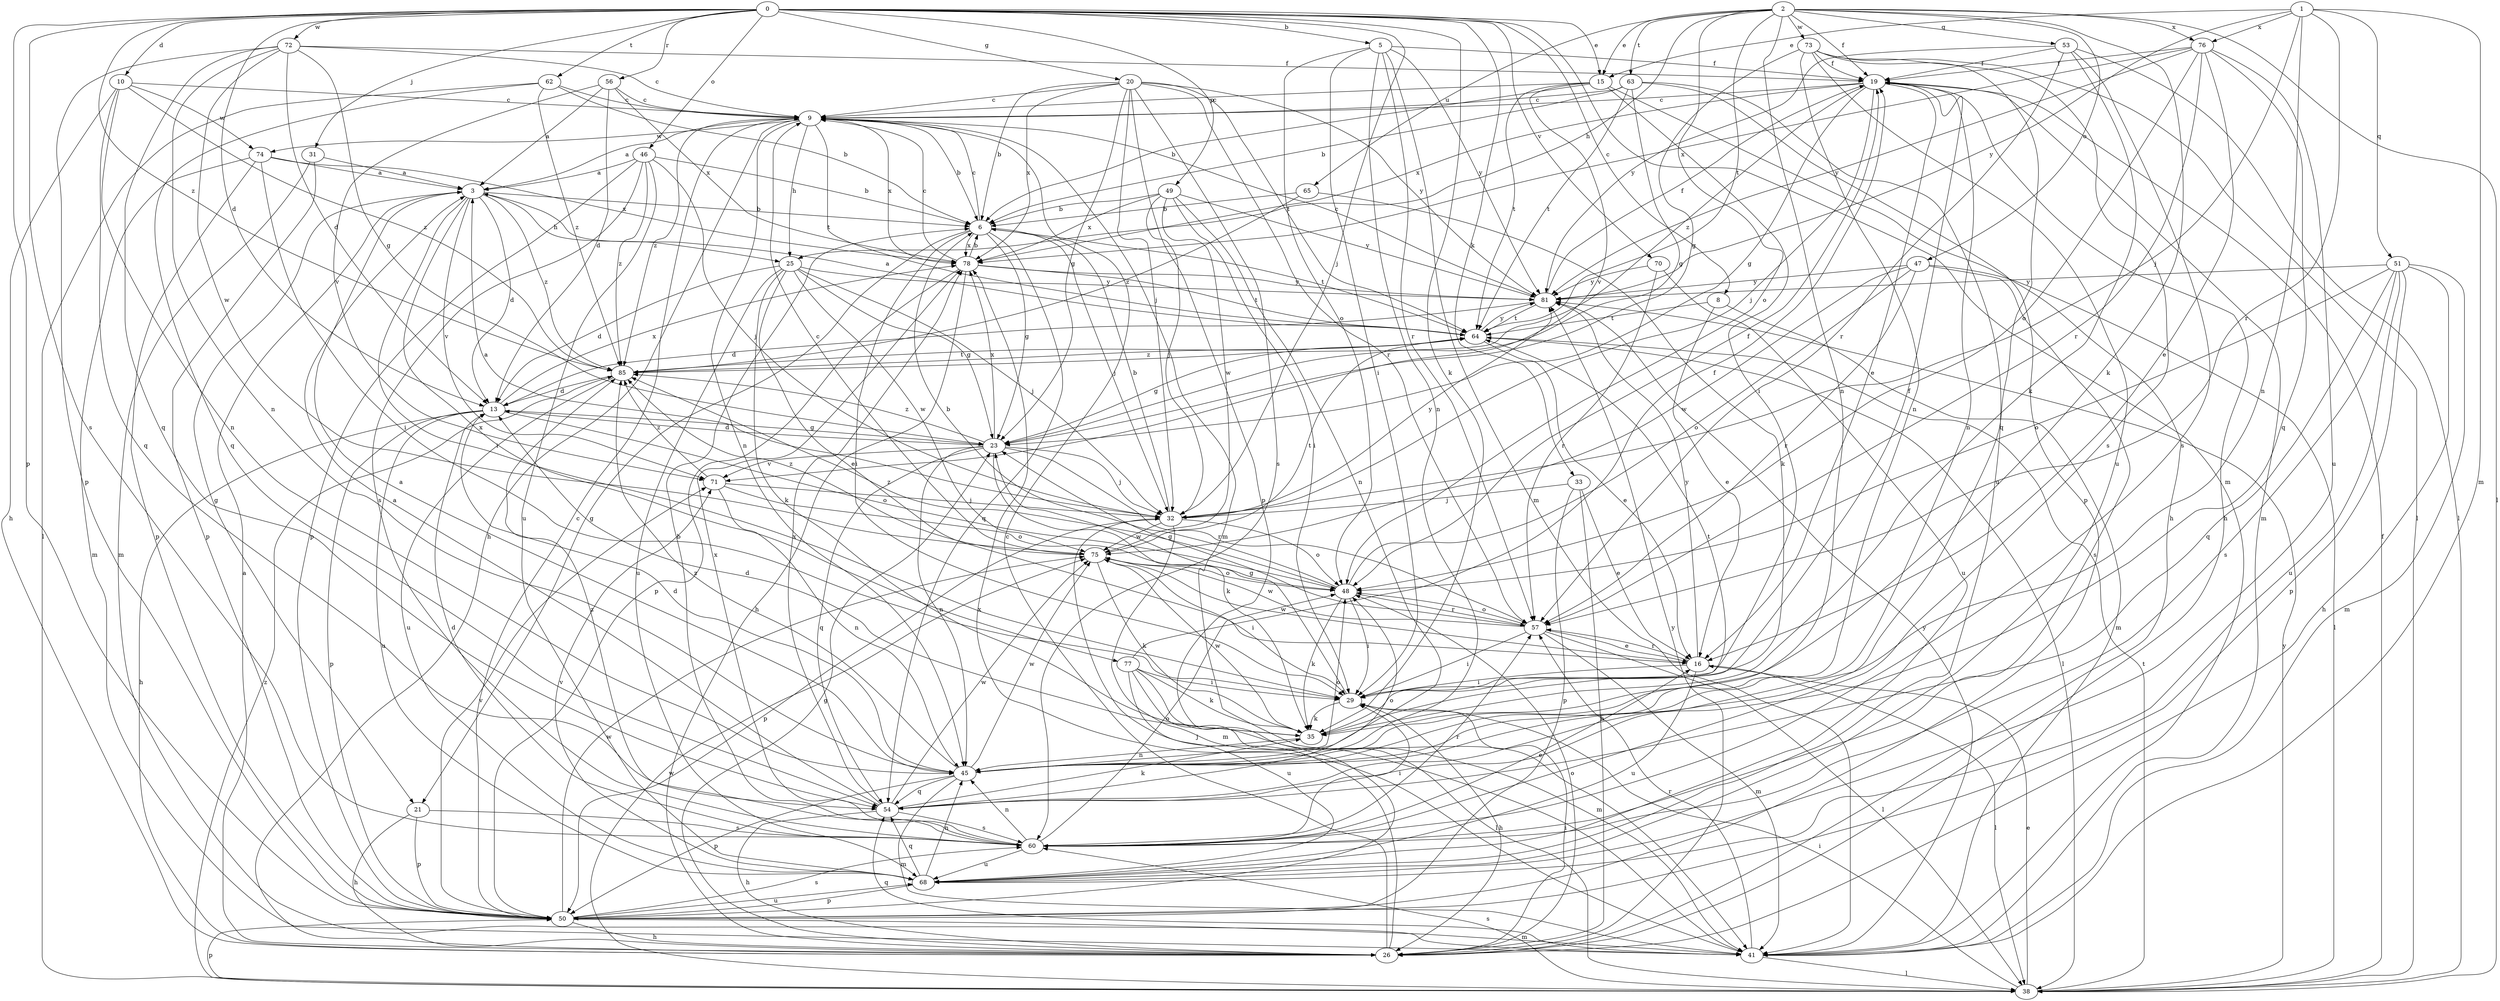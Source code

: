strict digraph  {
0;
1;
2;
3;
5;
6;
8;
9;
10;
13;
15;
16;
19;
20;
21;
23;
25;
26;
29;
31;
32;
33;
35;
38;
41;
45;
46;
47;
48;
49;
50;
51;
53;
54;
56;
57;
60;
62;
63;
64;
65;
68;
70;
71;
72;
73;
74;
75;
76;
77;
78;
81;
85;
0 -> 5  [label=b];
0 -> 8  [label=c];
0 -> 10  [label=d];
0 -> 13  [label=d];
0 -> 15  [label=e];
0 -> 20  [label=g];
0 -> 31  [label=j];
0 -> 32  [label=j];
0 -> 33  [label=k];
0 -> 35  [label=k];
0 -> 41  [label=m];
0 -> 46  [label=o];
0 -> 49  [label=p];
0 -> 50  [label=p];
0 -> 56  [label=r];
0 -> 60  [label=s];
0 -> 62  [label=t];
0 -> 70  [label=v];
0 -> 72  [label=w];
0 -> 85  [label=z];
1 -> 15  [label=e];
1 -> 32  [label=j];
1 -> 41  [label=m];
1 -> 45  [label=n];
1 -> 51  [label=q];
1 -> 57  [label=r];
1 -> 76  [label=x];
1 -> 81  [label=y];
2 -> 15  [label=e];
2 -> 19  [label=f];
2 -> 25  [label=h];
2 -> 35  [label=k];
2 -> 38  [label=l];
2 -> 45  [label=n];
2 -> 47  [label=o];
2 -> 48  [label=o];
2 -> 53  [label=q];
2 -> 63  [label=t];
2 -> 64  [label=t];
2 -> 65  [label=u];
2 -> 73  [label=w];
2 -> 76  [label=x];
3 -> 6  [label=b];
3 -> 13  [label=d];
3 -> 21  [label=g];
3 -> 25  [label=h];
3 -> 29  [label=i];
3 -> 71  [label=v];
3 -> 77  [label=x];
3 -> 85  [label=z];
5 -> 19  [label=f];
5 -> 29  [label=i];
5 -> 41  [label=m];
5 -> 45  [label=n];
5 -> 48  [label=o];
5 -> 57  [label=r];
5 -> 81  [label=y];
6 -> 9  [label=c];
6 -> 21  [label=g];
6 -> 23  [label=g];
6 -> 29  [label=i];
6 -> 32  [label=j];
6 -> 54  [label=q];
6 -> 64  [label=t];
6 -> 78  [label=x];
8 -> 16  [label=e];
8 -> 41  [label=m];
8 -> 64  [label=t];
9 -> 3  [label=a];
9 -> 6  [label=b];
9 -> 25  [label=h];
9 -> 26  [label=h];
9 -> 41  [label=m];
9 -> 45  [label=n];
9 -> 64  [label=t];
9 -> 74  [label=w];
9 -> 78  [label=x];
9 -> 85  [label=z];
10 -> 9  [label=c];
10 -> 26  [label=h];
10 -> 45  [label=n];
10 -> 54  [label=q];
10 -> 74  [label=w];
10 -> 85  [label=z];
13 -> 23  [label=g];
13 -> 26  [label=h];
13 -> 48  [label=o];
13 -> 50  [label=p];
13 -> 68  [label=u];
13 -> 78  [label=x];
15 -> 6  [label=b];
15 -> 9  [label=c];
15 -> 26  [label=h];
15 -> 29  [label=i];
15 -> 64  [label=t];
15 -> 71  [label=v];
16 -> 29  [label=i];
16 -> 38  [label=l];
16 -> 57  [label=r];
16 -> 68  [label=u];
16 -> 75  [label=w];
16 -> 81  [label=y];
19 -> 9  [label=c];
19 -> 16  [label=e];
19 -> 23  [label=g];
19 -> 26  [label=h];
19 -> 32  [label=j];
19 -> 41  [label=m];
19 -> 45  [label=n];
19 -> 78  [label=x];
19 -> 85  [label=z];
20 -> 6  [label=b];
20 -> 9  [label=c];
20 -> 23  [label=g];
20 -> 32  [label=j];
20 -> 50  [label=p];
20 -> 57  [label=r];
20 -> 60  [label=s];
20 -> 64  [label=t];
20 -> 78  [label=x];
20 -> 81  [label=y];
21 -> 26  [label=h];
21 -> 50  [label=p];
21 -> 60  [label=s];
23 -> 13  [label=d];
23 -> 32  [label=j];
23 -> 35  [label=k];
23 -> 45  [label=n];
23 -> 54  [label=q];
23 -> 57  [label=r];
23 -> 71  [label=v];
23 -> 78  [label=x];
23 -> 85  [label=z];
25 -> 13  [label=d];
25 -> 16  [label=e];
25 -> 23  [label=g];
25 -> 32  [label=j];
25 -> 35  [label=k];
25 -> 68  [label=u];
25 -> 75  [label=w];
25 -> 81  [label=y];
26 -> 3  [label=a];
26 -> 9  [label=c];
26 -> 23  [label=g];
26 -> 29  [label=i];
26 -> 32  [label=j];
26 -> 48  [label=o];
26 -> 81  [label=y];
29 -> 19  [label=f];
29 -> 23  [label=g];
29 -> 26  [label=h];
29 -> 35  [label=k];
31 -> 3  [label=a];
31 -> 41  [label=m];
31 -> 50  [label=p];
32 -> 3  [label=a];
32 -> 6  [label=b];
32 -> 41  [label=m];
32 -> 48  [label=o];
32 -> 50  [label=p];
32 -> 75  [label=w];
32 -> 81  [label=y];
33 -> 16  [label=e];
33 -> 26  [label=h];
33 -> 32  [label=j];
33 -> 50  [label=p];
35 -> 13  [label=d];
35 -> 45  [label=n];
35 -> 64  [label=t];
35 -> 75  [label=w];
38 -> 16  [label=e];
38 -> 19  [label=f];
38 -> 29  [label=i];
38 -> 50  [label=p];
38 -> 60  [label=s];
38 -> 64  [label=t];
38 -> 75  [label=w];
38 -> 81  [label=y];
38 -> 85  [label=z];
41 -> 38  [label=l];
41 -> 54  [label=q];
41 -> 57  [label=r];
41 -> 78  [label=x];
41 -> 81  [label=y];
45 -> 3  [label=a];
45 -> 13  [label=d];
45 -> 41  [label=m];
45 -> 48  [label=o];
45 -> 50  [label=p];
45 -> 54  [label=q];
45 -> 75  [label=w];
45 -> 85  [label=z];
46 -> 3  [label=a];
46 -> 6  [label=b];
46 -> 32  [label=j];
46 -> 50  [label=p];
46 -> 60  [label=s];
46 -> 68  [label=u];
46 -> 85  [label=z];
47 -> 38  [label=l];
47 -> 48  [label=o];
47 -> 57  [label=r];
47 -> 60  [label=s];
47 -> 75  [label=w];
47 -> 81  [label=y];
48 -> 6  [label=b];
48 -> 19  [label=f];
48 -> 29  [label=i];
48 -> 35  [label=k];
48 -> 57  [label=r];
48 -> 85  [label=z];
49 -> 6  [label=b];
49 -> 29  [label=i];
49 -> 32  [label=j];
49 -> 45  [label=n];
49 -> 75  [label=w];
49 -> 78  [label=x];
49 -> 81  [label=y];
50 -> 9  [label=c];
50 -> 26  [label=h];
50 -> 41  [label=m];
50 -> 60  [label=s];
50 -> 68  [label=u];
50 -> 71  [label=v];
50 -> 75  [label=w];
51 -> 26  [label=h];
51 -> 41  [label=m];
51 -> 48  [label=o];
51 -> 50  [label=p];
51 -> 54  [label=q];
51 -> 60  [label=s];
51 -> 68  [label=u];
51 -> 81  [label=y];
53 -> 19  [label=f];
53 -> 35  [label=k];
53 -> 38  [label=l];
53 -> 57  [label=r];
53 -> 60  [label=s];
53 -> 81  [label=y];
54 -> 3  [label=a];
54 -> 26  [label=h];
54 -> 35  [label=k];
54 -> 48  [label=o];
54 -> 60  [label=s];
54 -> 75  [label=w];
54 -> 78  [label=x];
56 -> 3  [label=a];
56 -> 9  [label=c];
56 -> 13  [label=d];
56 -> 71  [label=v];
56 -> 78  [label=x];
57 -> 16  [label=e];
57 -> 23  [label=g];
57 -> 29  [label=i];
57 -> 38  [label=l];
57 -> 41  [label=m];
57 -> 48  [label=o];
57 -> 75  [label=w];
60 -> 6  [label=b];
60 -> 13  [label=d];
60 -> 16  [label=e];
60 -> 29  [label=i];
60 -> 45  [label=n];
60 -> 48  [label=o];
60 -> 57  [label=r];
60 -> 68  [label=u];
60 -> 78  [label=x];
60 -> 85  [label=z];
62 -> 6  [label=b];
62 -> 9  [label=c];
62 -> 38  [label=l];
62 -> 54  [label=q];
62 -> 85  [label=z];
63 -> 6  [label=b];
63 -> 9  [label=c];
63 -> 23  [label=g];
63 -> 50  [label=p];
63 -> 64  [label=t];
63 -> 68  [label=u];
64 -> 3  [label=a];
64 -> 16  [label=e];
64 -> 23  [label=g];
64 -> 38  [label=l];
64 -> 81  [label=y];
64 -> 85  [label=z];
65 -> 6  [label=b];
65 -> 35  [label=k];
65 -> 85  [label=z];
68 -> 45  [label=n];
68 -> 50  [label=p];
68 -> 54  [label=q];
68 -> 71  [label=v];
70 -> 57  [label=r];
70 -> 68  [label=u];
70 -> 81  [label=y];
71 -> 32  [label=j];
71 -> 45  [label=n];
71 -> 48  [label=o];
71 -> 85  [label=z];
72 -> 9  [label=c];
72 -> 13  [label=d];
72 -> 19  [label=f];
72 -> 23  [label=g];
72 -> 45  [label=n];
72 -> 50  [label=p];
72 -> 54  [label=q];
72 -> 75  [label=w];
73 -> 19  [label=f];
73 -> 23  [label=g];
73 -> 38  [label=l];
73 -> 45  [label=n];
73 -> 54  [label=q];
73 -> 60  [label=s];
73 -> 68  [label=u];
74 -> 3  [label=a];
74 -> 29  [label=i];
74 -> 41  [label=m];
74 -> 50  [label=p];
74 -> 78  [label=x];
75 -> 9  [label=c];
75 -> 29  [label=i];
75 -> 35  [label=k];
75 -> 48  [label=o];
75 -> 64  [label=t];
75 -> 85  [label=z];
76 -> 16  [label=e];
76 -> 19  [label=f];
76 -> 48  [label=o];
76 -> 54  [label=q];
76 -> 57  [label=r];
76 -> 68  [label=u];
76 -> 78  [label=x];
76 -> 81  [label=y];
77 -> 19  [label=f];
77 -> 29  [label=i];
77 -> 35  [label=k];
77 -> 38  [label=l];
77 -> 41  [label=m];
77 -> 68  [label=u];
78 -> 6  [label=b];
78 -> 9  [label=c];
78 -> 26  [label=h];
78 -> 50  [label=p];
78 -> 64  [label=t];
78 -> 81  [label=y];
81 -> 9  [label=c];
81 -> 13  [label=d];
81 -> 19  [label=f];
81 -> 64  [label=t];
85 -> 13  [label=d];
85 -> 64  [label=t];
85 -> 68  [label=u];
}
